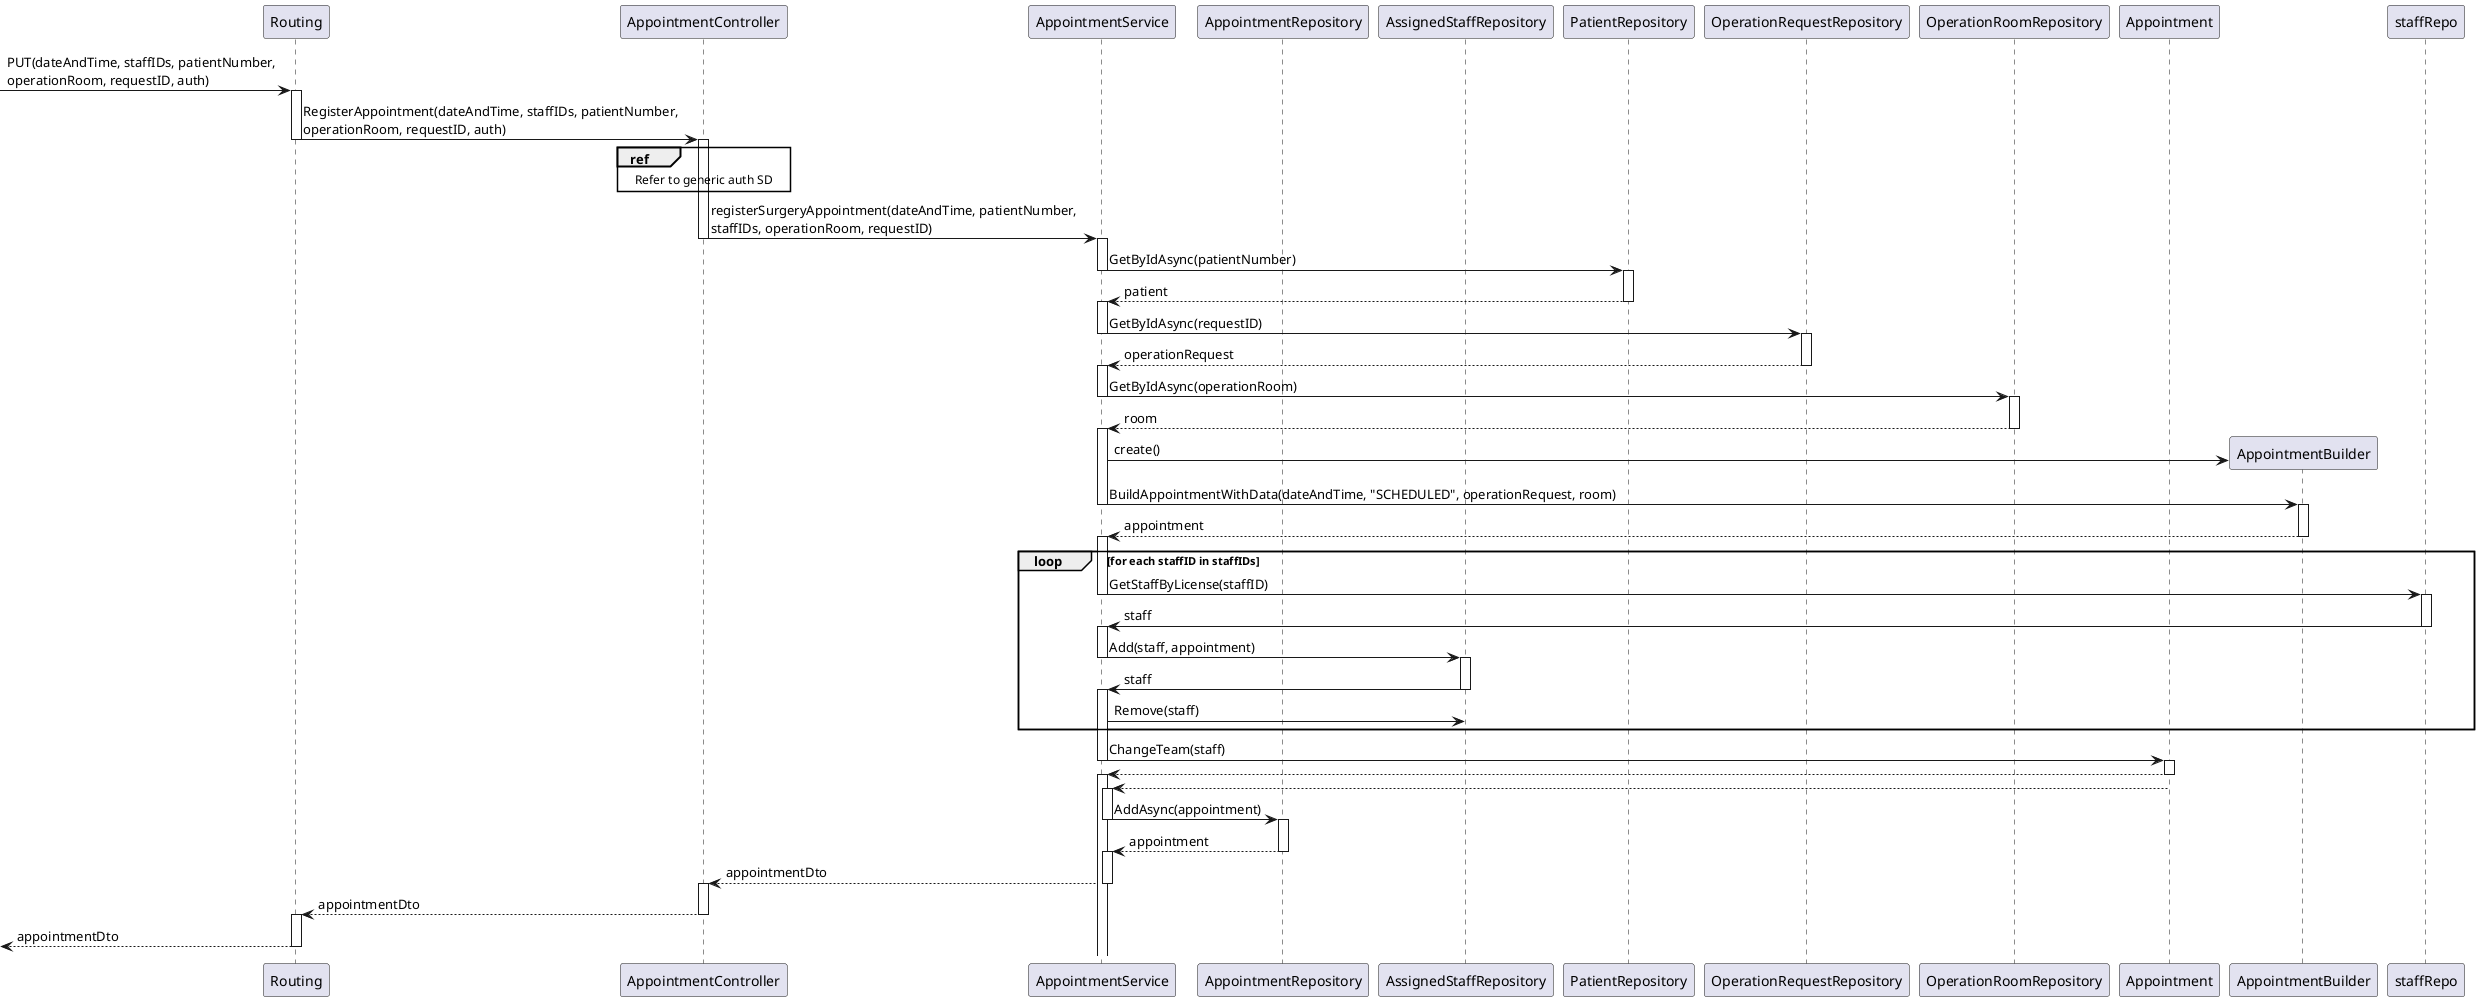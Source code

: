 @startuml

participant Routing as route
participant AppointmentController as ctrl
participant AppointmentService as apptSvc
participant AppointmentRepository as apptRepo
participant AssignedStaffRepository as assignedRepo
participant PatientRepository as patRepo
participant OperationRequestRepository as reqRepo
participant OperationRoomRepository as roomRepo
participant Appointment as appt
participant AppointmentBuilder

-> route : PUT(dateAndTime, staffIDs, patientNumber, \noperationRoom, requestID, auth)
activate route
route -> ctrl : RegisterAppointment(dateAndTime, staffIDs, patientNumber, \noperationRoom, requestID, auth)
deactivate route
activate ctrl

REF OVER ctrl
Refer to generic auth SD
end ref

ctrl -> apptSvc : registerSurgeryAppointment(dateAndTime, patientNumber, \nstaffIDs, operationRoom, requestID)
deactivate ctrl
activate apptSvc

apptSvc -> patRepo : GetByIdAsync(patientNumber)
deactivate apptSvc
activate patRepo

patRepo --> apptSvc : patient
deactivate patRepo
activate apptSvc

apptSvc -> reqRepo : GetByIdAsync(requestID)
deactivate apptSvc
activate reqRepo

reqRepo --> apptSvc : operationRequest
deactivate reqRepo
activate apptSvc

apptSvc -> roomRepo : GetByIdAsync(operationRoom)
deactivate apptSvc
activate roomRepo

roomRepo --> apptSvc : room
deactivate roomRepo
activate apptSvc

apptSvc -> AppointmentBuilder** : create()
apptSvc -> AppointmentBuilder : BuildAppointmentWithData(dateAndTime, "SCHEDULED", operationRequest, room)
deactivate apptSvc
activate AppointmentBuilder 

AppointmentBuilder --> apptSvc : appointment
deactivate AppointmentBuilder 
activate apptSvc

loop for each staffID in staffIDs
	apptSvc -> staffRepo : GetStaffByLicense(staffID)
	deactivate apptSvc
	activate staffRepo

	staffRepo -> apptSvc : staff
	deactivate staffRepo
	activate apptSvc

	apptSvc -> assignedRepo : Add(staff, appointment)
	deactivate apptSvc
	activate assignedRepo

	assignedRepo -> apptSvc : staff
	deactivate assignedRepo
	activate apptSvc

	apptSvc -> assignedRepo : Remove(staff)
end

apptSvc -> appt : ChangeTeam(staff)
deactivate apptSvc 
activate appt

appt --> apptSvc
deactivate appt 
activate apptSvc

appt --> apptSvc
deactivate appt 
activate apptSvc

apptSvc -> apptRepo : AddAsync(appointment)
deactivate apptSvc
activate apptRepo

apptRepo --> apptSvc : appointment
deactivate apptRepo
activate apptSvc

apptSvc --> ctrl : appointmentDto
deactivate apptSvc
activate ctrl

ctrl --> route : appointmentDto 
deactivate ctrl
activate route 

<-- route : appointmentDto
deactivate route

@enduml
